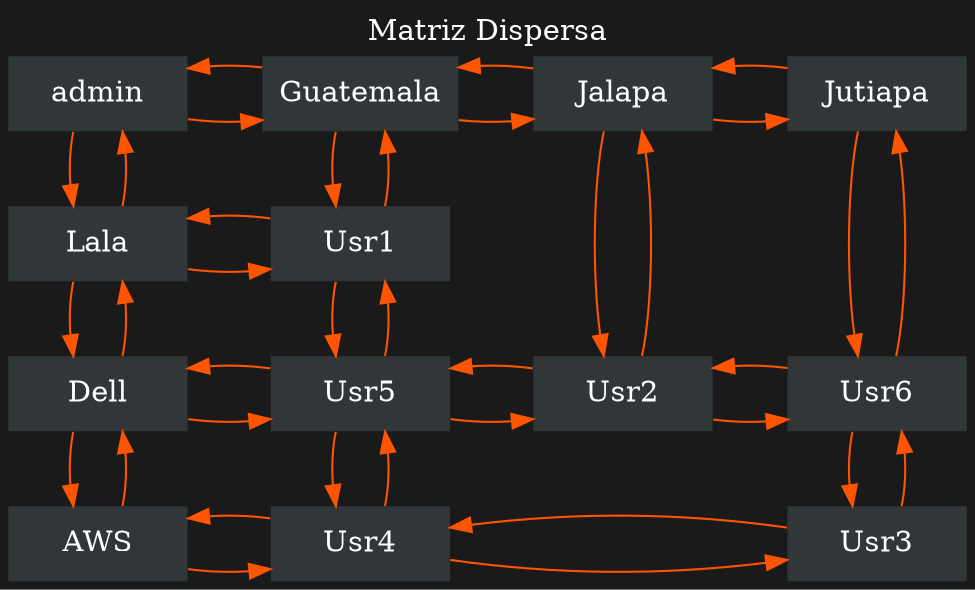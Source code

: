 digraph G {

    bgcolor="#1a1a1a";
    fontcolor=white;
    label="Matriz Dispersa";
    labelloc="t";
    nodesep=0.5
    node [shape=box width=1.2 style=filled fillcolor="#313638" fontcolor=white color=transparent];
    edge [fontcolor=white color="#ff5400"];

    /*------------Cabeceras Horizontales------------*/
    n0 [label="admin" group=1];
    n1 [label="Guatemala" group=2];
    n2 [label="Jalapa" group=3];
    n3 [label="Jutiapa" group=4];

    /*------------Cabeceras Verticales------------*/
    n4 [label="Lala" group=1];
    n5 [label="Dell" group=1];
    n6 [label="AWS" group=1];

    /*------------Primera Columna------------*/
    n7 [label="Usr1" group=2];
    n8 [label="Usr5" group=2];
    n9 [label="Usr4" group=2];

    /*------------Segunda Columna------------*/
    n10 [label="Usr2" group=3];

    /*------------Tercera Columna------------*/
    n11 [label="Usr6" group=4];
    n12 [label="Usr3" group=4];

    /*------------Relaciones Horizontales------------*/
    n0 -> n1 -> n2 -> n3;
    n3 -> n2 -> n1 -> n0;

    n4 -> n7;
    n7 -> n4;

    n5 -> n8 -> n10 -> n11;
    n11 -> n10 -> n8 -> n5;

    n6 -> n9 -> n12;
    n12 -> n9 -> n6;

    /*------------Relaciones Verticales------------*/
    n0 -> n4 -> n5 -> n6;
    n6 -> n5 -> n4 -> n0;

    n1 -> n7 -> n8 -> n9;
    n9 -> n8 -> n7 -> n1;

    n2 -> n10;
    n10 -> n2;

    n3 -> n11 -> n12;
    n12 -> n11 -> n3;

    /*------------Encuadre------------*/
    { rank=same; n0; n1; n2; n3; }
    { rank=same; n4; n7; }
    { rank=same; n5; n8; n10; n11; }
    { rank=same; n6; n9; n12 }

}